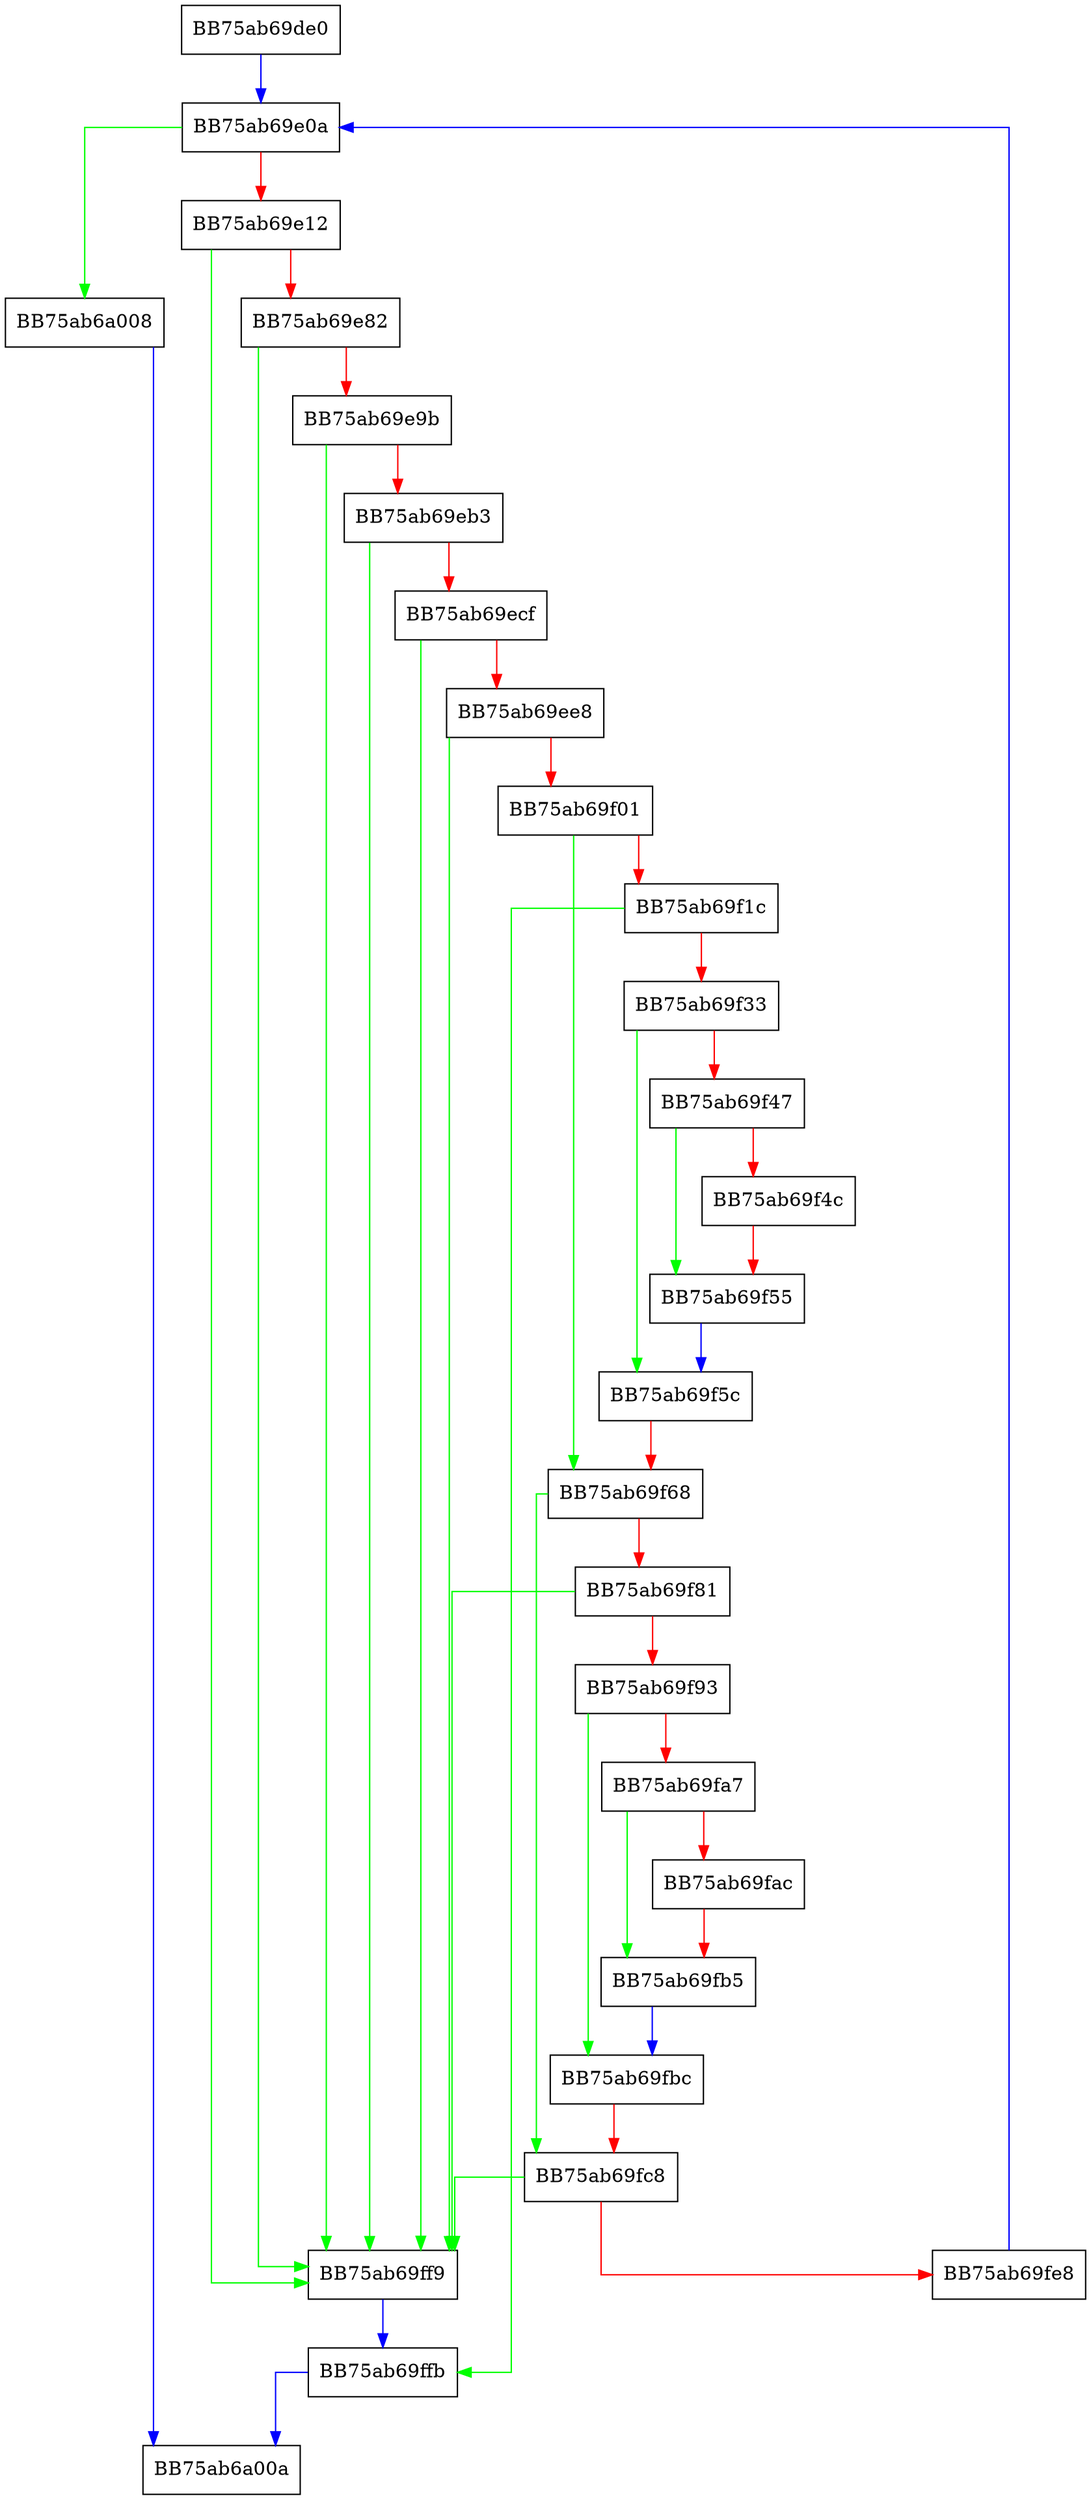 digraph ReadSQLite {
  node [shape="box"];
  graph [splines=ortho];
  BB75ab69de0 -> BB75ab69e0a [color="blue"];
  BB75ab69e0a -> BB75ab6a008 [color="green"];
  BB75ab69e0a -> BB75ab69e12 [color="red"];
  BB75ab69e12 -> BB75ab69ff9 [color="green"];
  BB75ab69e12 -> BB75ab69e82 [color="red"];
  BB75ab69e82 -> BB75ab69ff9 [color="green"];
  BB75ab69e82 -> BB75ab69e9b [color="red"];
  BB75ab69e9b -> BB75ab69ff9 [color="green"];
  BB75ab69e9b -> BB75ab69eb3 [color="red"];
  BB75ab69eb3 -> BB75ab69ff9 [color="green"];
  BB75ab69eb3 -> BB75ab69ecf [color="red"];
  BB75ab69ecf -> BB75ab69ff9 [color="green"];
  BB75ab69ecf -> BB75ab69ee8 [color="red"];
  BB75ab69ee8 -> BB75ab69ff9 [color="green"];
  BB75ab69ee8 -> BB75ab69f01 [color="red"];
  BB75ab69f01 -> BB75ab69f68 [color="green"];
  BB75ab69f01 -> BB75ab69f1c [color="red"];
  BB75ab69f1c -> BB75ab69ffb [color="green"];
  BB75ab69f1c -> BB75ab69f33 [color="red"];
  BB75ab69f33 -> BB75ab69f5c [color="green"];
  BB75ab69f33 -> BB75ab69f47 [color="red"];
  BB75ab69f47 -> BB75ab69f55 [color="green"];
  BB75ab69f47 -> BB75ab69f4c [color="red"];
  BB75ab69f4c -> BB75ab69f55 [color="red"];
  BB75ab69f55 -> BB75ab69f5c [color="blue"];
  BB75ab69f5c -> BB75ab69f68 [color="red"];
  BB75ab69f68 -> BB75ab69fc8 [color="green"];
  BB75ab69f68 -> BB75ab69f81 [color="red"];
  BB75ab69f81 -> BB75ab69ff9 [color="green"];
  BB75ab69f81 -> BB75ab69f93 [color="red"];
  BB75ab69f93 -> BB75ab69fbc [color="green"];
  BB75ab69f93 -> BB75ab69fa7 [color="red"];
  BB75ab69fa7 -> BB75ab69fb5 [color="green"];
  BB75ab69fa7 -> BB75ab69fac [color="red"];
  BB75ab69fac -> BB75ab69fb5 [color="red"];
  BB75ab69fb5 -> BB75ab69fbc [color="blue"];
  BB75ab69fbc -> BB75ab69fc8 [color="red"];
  BB75ab69fc8 -> BB75ab69ff9 [color="green"];
  BB75ab69fc8 -> BB75ab69fe8 [color="red"];
  BB75ab69fe8 -> BB75ab69e0a [color="blue"];
  BB75ab69ff9 -> BB75ab69ffb [color="blue"];
  BB75ab69ffb -> BB75ab6a00a [color="blue"];
  BB75ab6a008 -> BB75ab6a00a [color="blue"];
}